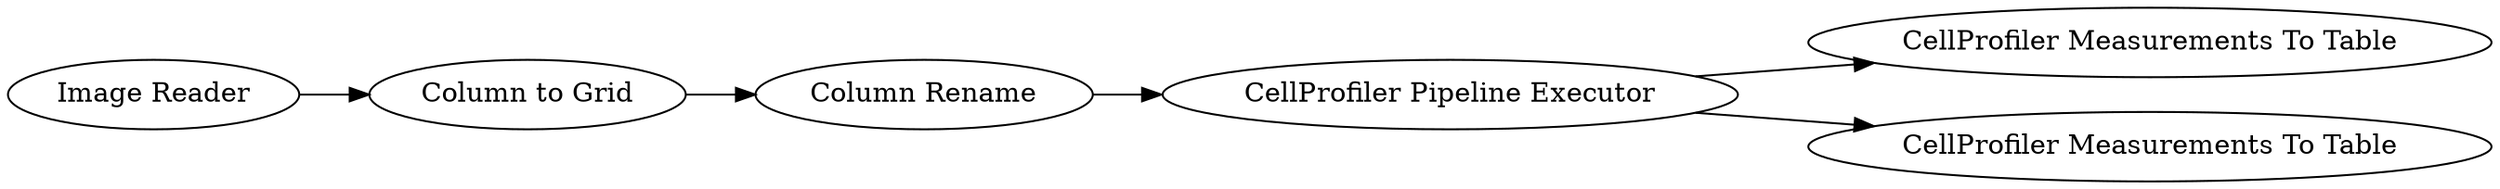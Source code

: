 digraph {
	4 [label="CellProfiler Pipeline Executor"]
	5 [label="CellProfiler Measurements To Table"]
	6 [label="CellProfiler Measurements To Table"]
	2 [label="Column to Grid"]
	3 [label="Column Rename"]
	8 [label="Image Reader"]
	2 -> 3
	4 -> 5
	4 -> 6
	3 -> 4
	8 -> 2
	rankdir=LR
}
